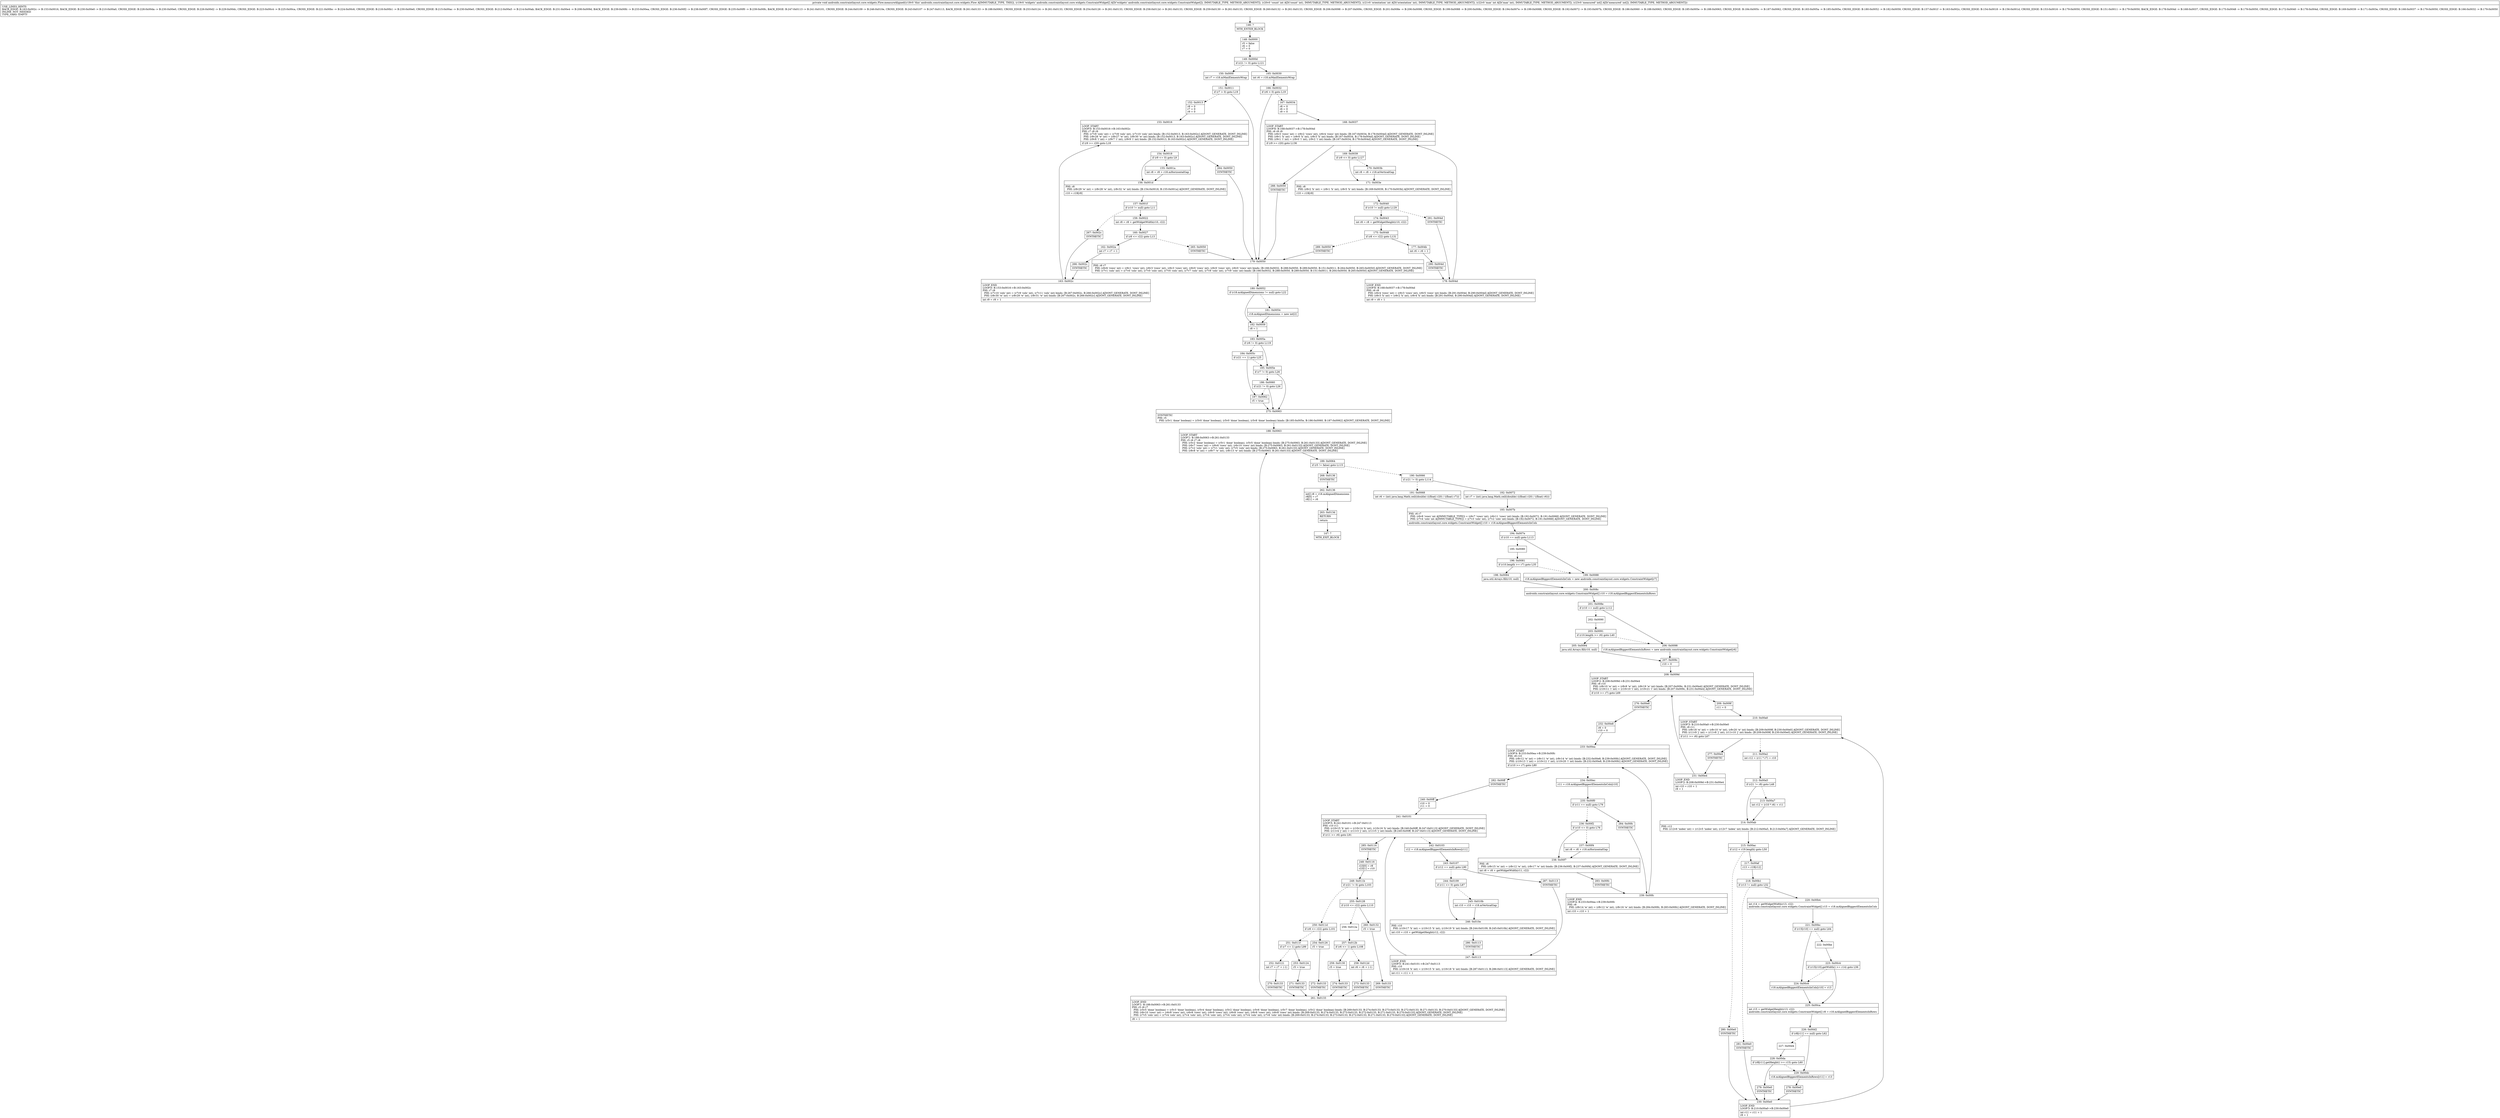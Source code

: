 digraph "CFG forandroidx.constraintlayout.core.widgets.Flow.measureAligned([Landroidx\/constraintlayout\/core\/widgets\/ConstraintWidget;III[I)V" {
Node_146 [shape=record,label="{146\:\ ?|MTH_ENTER_BLOCK\l}"];
Node_148 [shape=record,label="{148\:\ 0x0000|r5 = false\lr6 = 0\lr7 = 0\l}"];
Node_149 [shape=record,label="{149\:\ 0x000d|if (r21 != 0) goto L121\l}"];
Node_150 [shape=record,label="{150\:\ 0x000f|int r7 = r18.mMaxElementsWrap\l}"];
Node_151 [shape=record,label="{151\:\ 0x0011|if (r7 \> 0) goto L19\l}"];
Node_152 [shape=record,label="{152\:\ 0x0013|r8 = 0\lr7 = 0\lr9 = 0\l}"];
Node_153 [shape=record,label="{153\:\ 0x0016|LOOP_START\lLOOP:0: B:153:0x0016\-\>B:163:0x002c\lPHI: r7 r8 r9 \l  PHI: (r7v9 'cols' int) = (r7v8 'cols' int), (r7v10 'cols' int) binds: [B:152:0x0013, B:163:0x002c] A[DONT_GENERATE, DONT_INLINE]\l  PHI: (r8v28 'w' int) = (r8v27 'w' int), (r8v30 'w' int) binds: [B:152:0x0013, B:163:0x002c] A[DONT_GENERATE, DONT_INLINE]\l  PHI: (r9v8 'i' int) = (r9v7 'i' int), (r9v9 'i' int) binds: [B:152:0x0013, B:163:0x002c] A[DONT_GENERATE, DONT_INLINE]\l|if (r9 \>= r20) goto L18\l}"];
Node_154 [shape=record,label="{154\:\ 0x0018|if (r9 \<= 0) goto L9\l}"];
Node_155 [shape=record,label="{155\:\ 0x001a|int r8 = r8 + r18.mHorizontalGap\l}"];
Node_156 [shape=record,label="{156\:\ 0x001d|PHI: r8 \l  PHI: (r8v29 'w' int) = (r8v28 'w' int), (r8v32 'w' int) binds: [B:154:0x0018, B:155:0x001a] A[DONT_GENERATE, DONT_INLINE]\l|r10 = r19[r9]\l}"];
Node_157 [shape=record,label="{157\:\ 0x001f|if (r10 != null) goto L11\l}"];
Node_159 [shape=record,label="{159\:\ 0x0022|int r8 = r8 + getWidgetWidth(r10, r22)\l}"];
Node_160 [shape=record,label="{160\:\ 0x0027|if (r8 \<= r22) goto L13\l}"];
Node_162 [shape=record,label="{162\:\ 0x002a|int r7 = r7 + 1\l}"];
Node_266 [shape=record,label="{266\:\ 0x002c|SYNTHETIC\l}"];
Node_163 [shape=record,label="{163\:\ 0x002c|LOOP_END\lLOOP:0: B:153:0x0016\-\>B:163:0x002c\lPHI: r7 r8 \l  PHI: (r7v10 'cols' int) = (r7v9 'cols' int), (r7v11 'cols' int) binds: [B:267:0x002c, B:266:0x002c] A[DONT_GENERATE, DONT_INLINE]\l  PHI: (r8v30 'w' int) = (r8v29 'w' int), (r8v31 'w' int) binds: [B:267:0x002c, B:266:0x002c] A[DONT_GENERATE, DONT_INLINE]\l|int r9 = r9 + 1\l}"];
Node_265 [shape=record,label="{265\:\ 0x0050|SYNTHETIC\l}"];
Node_267 [shape=record,label="{267\:\ 0x002c|SYNTHETIC\l}"];
Node_264 [shape=record,label="{264\:\ 0x0050|SYNTHETIC\l}"];
Node_179 [shape=record,label="{179\:\ 0x0050|PHI: r6 r7 \l  PHI: (r6v6 'rows' int) = (r6v1 'rows' int), (r6v3 'rows' int), (r6v3 'rows' int), (r6v0 'rows' int), (r6v0 'rows' int), (r6v0 'rows' int) binds: [B:166:0x0032, B:288:0x0050, B:289:0x0050, B:151:0x0011, B:264:0x0050, B:265:0x0050] A[DONT_GENERATE, DONT_INLINE]\l  PHI: (r7v1 'cols' int) = (r7v0 'cols' int), (r7v0 'cols' int), (r7v0 'cols' int), (r7v7 'cols' int), (r7v9 'cols' int), (r7v9 'cols' int) binds: [B:166:0x0032, B:288:0x0050, B:289:0x0050, B:151:0x0011, B:264:0x0050, B:265:0x0050] A[DONT_GENERATE, DONT_INLINE]\l}"];
Node_180 [shape=record,label="{180\:\ 0x0052|if (r18.mAlignedDimensions != null) goto L22\l}"];
Node_181 [shape=record,label="{181\:\ 0x0054|r18.mAlignedDimensions = new int[2]\l}"];
Node_182 [shape=record,label="{182\:\ 0x0059|r8 = 1\l}"];
Node_183 [shape=record,label="{183\:\ 0x005a|if (r6 != 0) goto L119\l}"];
Node_184 [shape=record,label="{184\:\ 0x005c|if (r21 == 1) goto L25\l}"];
Node_187 [shape=record,label="{187\:\ 0x0062|r5 = true\l}"];
Node_275 [shape=record,label="{275\:\ 0x0063|SYNTHETIC\lPHI: r5 \l  PHI: (r5v1 'done' boolean) = (r5v0 'done' boolean), (r5v0 'done' boolean), (r5v8 'done' boolean) binds: [B:185:0x005e, B:186:0x0060, B:187:0x0062] A[DONT_GENERATE, DONT_INLINE]\l}"];
Node_188 [shape=record,label="{188\:\ 0x0063|LOOP_START\lLOOP:1: B:188:0x0063\-\>B:261:0x0133\lPHI: r5 r6 r7 r8 \l  PHI: (r5v2 'done' boolean) = (r5v1 'done' boolean), (r5v5 'done' boolean) binds: [B:275:0x0063, B:261:0x0133] A[DONT_GENERATE, DONT_INLINE]\l  PHI: (r6v7 'rows' int) = (r6v6 'rows' int), (r6v10 'rows' int) binds: [B:275:0x0063, B:261:0x0133] A[DONT_GENERATE, DONT_INLINE]\l  PHI: (r7v2 'cols' int) = (r7v1 'cols' int), (r7v5 'cols' int) binds: [B:275:0x0063, B:261:0x0133] A[DONT_GENERATE, DONT_INLINE]\l  PHI: (r8v8 'w' int) = (r8v7 'w' int), (r8v13 'w' int) binds: [B:275:0x0063, B:261:0x0133] A[DONT_GENERATE, DONT_INLINE]\l}"];
Node_189 [shape=record,label="{189\:\ 0x0064|if (r5 != false) goto L115\l}"];
Node_190 [shape=record,label="{190\:\ 0x0066|if (r21 != 0) goto L114\l}"];
Node_191 [shape=record,label="{191\:\ 0x0068|int r6 = (int) java.lang.Math.ceil((double) (((float) r20) \/ ((float) r7)))\l}"];
Node_193 [shape=record,label="{193\:\ 0x007b|PHI: r6 r7 \l  PHI: (r6v8 'rows' int A[IMMUTABLE_TYPE]) = (r6v7 'rows' int), (r6v11 'rows' int) binds: [B:192:0x0072, B:191:0x0068] A[DONT_GENERATE, DONT_INLINE]\l  PHI: (r7v4 'cols' int A[IMMUTABLE_TYPE]) = (r7v3 'cols' int), (r7v2 'cols' int) binds: [B:192:0x0072, B:191:0x0068] A[DONT_GENERATE, DONT_INLINE]\l|androidx.constraintlayout.core.widgets.ConstraintWidget[] r10 = r18.mAlignedBiggestElementsInCols\l}"];
Node_194 [shape=record,label="{194\:\ 0x007e|if (r10 == null) goto L113\l}"];
Node_195 [shape=record,label="{195\:\ 0x0080}"];
Node_196 [shape=record,label="{196\:\ 0x0081|if (r10.length \>= r7) goto L35\l}"];
Node_198 [shape=record,label="{198\:\ 0x0084|java.util.Arrays.fill(r10, null)\l}"];
Node_200 [shape=record,label="{200\:\ 0x008c|androidx.constraintlayout.core.widgets.ConstraintWidget[] r10 = r18.mAlignedBiggestElementsInRows\l}"];
Node_201 [shape=record,label="{201\:\ 0x008e|if (r10 == null) goto L112\l}"];
Node_202 [shape=record,label="{202\:\ 0x0090}"];
Node_203 [shape=record,label="{203\:\ 0x0091|if (r10.length \>= r6) goto L40\l}"];
Node_205 [shape=record,label="{205\:\ 0x0094|java.util.Arrays.fill(r10, null)\l}"];
Node_207 [shape=record,label="{207\:\ 0x009c|r10 = 0\l}"];
Node_208 [shape=record,label="{208\:\ 0x009d|LOOP_START\lLOOP:2: B:208:0x009d\-\>B:231:0x00e4\lPHI: r8 r10 \l  PHI: (r8v10 'w' int) = (r8v8 'w' int), (r8v19 'w' int) binds: [B:207:0x009c, B:231:0x00e4] A[DONT_GENERATE, DONT_INLINE]\l  PHI: (r10v11 'i' int) = (r10v10 'i' int), (r10v21 'i' int) binds: [B:207:0x009c, B:231:0x00e4] A[DONT_GENERATE, DONT_INLINE]\l|if (r10 \>= r7) goto L69\l}"];
Node_209 [shape=record,label="{209\:\ 0x009f|r11 = 0\l}"];
Node_210 [shape=record,label="{210\:\ 0x00a0|LOOP_START\lLOOP:3: B:210:0x00a0\-\>B:230:0x00e0\lPHI: r8 r11 \l  PHI: (r8v18 'w' int) = (r8v10 'w' int), (r8v20 'w' int) binds: [B:209:0x009f, B:230:0x00e0] A[DONT_GENERATE, DONT_INLINE]\l  PHI: (r11v9 'j' int) = (r11v8 'j' int), (r11v10 'j' int) binds: [B:209:0x009f, B:230:0x00e0] A[DONT_GENERATE, DONT_INLINE]\l|if (r11 \>= r6) goto L67\l}"];
Node_211 [shape=record,label="{211\:\ 0x00a2|int r12 = (r11 * r7) + r10\l}"];
Node_212 [shape=record,label="{212\:\ 0x00a5|if (r21 != r8) goto L48\l}"];
Node_213 [shape=record,label="{213\:\ 0x00a7|int r12 = (r10 * r6) + r11\l}"];
Node_214 [shape=record,label="{214\:\ 0x00ab|PHI: r12 \l  PHI: (r12v6 'index' int) = (r12v5 'index' int), (r12v7 'index' int) binds: [B:212:0x00a5, B:213:0x00a7] A[DONT_GENERATE, DONT_INLINE]\l}"];
Node_215 [shape=record,label="{215\:\ 0x00ac|if (r12 \< r19.length) goto L50\l}"];
Node_217 [shape=record,label="{217\:\ 0x00af|r13 = r19[r12]\l}"];
Node_218 [shape=record,label="{218\:\ 0x00b1|if (r13 != null) goto L52\l}"];
Node_220 [shape=record,label="{220\:\ 0x00b4|int r14 = getWidgetWidth(r13, r22)\landroidx.constraintlayout.core.widgets.ConstraintWidget[] r15 = r18.mAlignedBiggestElementsInCols\l}"];
Node_221 [shape=record,label="{221\:\ 0x00bc|if (r15[r10] == null) goto L64\l}"];
Node_222 [shape=record,label="{222\:\ 0x00be}"];
Node_223 [shape=record,label="{223\:\ 0x00c4|if (r15[r10].getWidth() \>= r14) goto L56\l}"];
Node_225 [shape=record,label="{225\:\ 0x00ca|int r15 = getWidgetHeight(r13, r22)\landroidx.constraintlayout.core.widgets.ConstraintWidget[] r8 = r18.mAlignedBiggestElementsInRows\l}"];
Node_226 [shape=record,label="{226\:\ 0x00d2|if (r8[r11] == null) goto L62\l}"];
Node_227 [shape=record,label="{227\:\ 0x00d4}"];
Node_228 [shape=record,label="{228\:\ 0x00da|if (r8[r11].getHeight() \>= r15) goto L60\l}"];
Node_279 [shape=record,label="{279\:\ 0x00e0|SYNTHETIC\l}"];
Node_230 [shape=record,label="{230\:\ 0x00e0|LOOP_END\lLOOP:3: B:210:0x00a0\-\>B:230:0x00e0\l|int r11 = r11 + 1\lr8 = 1\l}"];
Node_229 [shape=record,label="{229\:\ 0x00dc|r18.mAlignedBiggestElementsInRows[r11] = r13\l}"];
Node_278 [shape=record,label="{278\:\ 0x00e0|SYNTHETIC\l}"];
Node_224 [shape=record,label="{224\:\ 0x00c6|r18.mAlignedBiggestElementsInCols[r10] = r13\l}"];
Node_281 [shape=record,label="{281\:\ 0x00e0|SYNTHETIC\l}"];
Node_280 [shape=record,label="{280\:\ 0x00e0|SYNTHETIC\l}"];
Node_277 [shape=record,label="{277\:\ 0x00e4|SYNTHETIC\l}"];
Node_231 [shape=record,label="{231\:\ 0x00e4|LOOP_END\lLOOP:2: B:208:0x009d\-\>B:231:0x00e4\l|int r10 = r10 + 1\lr8 = 1\l}"];
Node_276 [shape=record,label="{276\:\ 0x00e8|SYNTHETIC\l}"];
Node_232 [shape=record,label="{232\:\ 0x00e8|r8 = 0\lr10 = 0\l}"];
Node_233 [shape=record,label="{233\:\ 0x00ea|LOOP_START\lLOOP:4: B:233:0x00ea\-\>B:239:0x00fc\lPHI: r8 r10 \l  PHI: (r8v12 'w' int) = (r8v11 'w' int), (r8v14 'w' int) binds: [B:232:0x00e8, B:239:0x00fc] A[DONT_GENERATE, DONT_INLINE]\l  PHI: (r10v13 'i' int) = (r10v12 'i' int), (r10v20 'i' int) binds: [B:232:0x00e8, B:239:0x00fc] A[DONT_GENERATE, DONT_INLINE]\l|if (r10 \>= r7) goto L80\l}"];
Node_234 [shape=record,label="{234\:\ 0x00ec|r11 = r18.mAlignedBiggestElementsInCols[r10]\l}"];
Node_235 [shape=record,label="{235\:\ 0x00f0|if (r11 == null) goto L79\l}"];
Node_236 [shape=record,label="{236\:\ 0x00f2|if (r10 \<= 0) goto L76\l}"];
Node_237 [shape=record,label="{237\:\ 0x00f4|int r8 = r8 + r18.mHorizontalGap\l}"];
Node_238 [shape=record,label="{238\:\ 0x00f7|PHI: r8 \l  PHI: (r8v15 'w' int) = (r8v12 'w' int), (r8v17 'w' int) binds: [B:236:0x00f2, B:237:0x00f4] A[DONT_GENERATE, DONT_INLINE]\l|int r8 = r8 + getWidgetWidth(r11, r22)\l}"];
Node_283 [shape=record,label="{283\:\ 0x00fc|SYNTHETIC\l}"];
Node_239 [shape=record,label="{239\:\ 0x00fc|LOOP_END\lLOOP:4: B:233:0x00ea\-\>B:239:0x00fc\lPHI: r8 \l  PHI: (r8v14 'w' int) = (r8v12 'w' int), (r8v16 'w' int) binds: [B:284:0x00fc, B:283:0x00fc] A[DONT_GENERATE, DONT_INLINE]\l|int r10 = r10 + 1\l}"];
Node_284 [shape=record,label="{284\:\ 0x00fc|SYNTHETIC\l}"];
Node_282 [shape=record,label="{282\:\ 0x00ff|SYNTHETIC\l}"];
Node_240 [shape=record,label="{240\:\ 0x00ff|r10 = 0\lr11 = 0\l}"];
Node_241 [shape=record,label="{241\:\ 0x0101|LOOP_START\lLOOP:5: B:241:0x0101\-\>B:247:0x0113\lPHI: r10 r11 \l  PHI: (r10v15 'h' int) = (r10v14 'h' int), (r10v16 'h' int) binds: [B:240:0x00ff, B:247:0x0113] A[DONT_GENERATE, DONT_INLINE]\l  PHI: (r11v4 'j' int) = (r11v3 'j' int), (r11v5 'j' int) binds: [B:240:0x00ff, B:247:0x0113] A[DONT_GENERATE, DONT_INLINE]\l|if (r11 \>= r6) goto L91\l}"];
Node_242 [shape=record,label="{242\:\ 0x0103|r12 = r18.mAlignedBiggestElementsInRows[r11]\l}"];
Node_243 [shape=record,label="{243\:\ 0x0107|if (r12 == null) goto L90\l}"];
Node_244 [shape=record,label="{244\:\ 0x0109|if (r11 \<= 0) goto L87\l}"];
Node_245 [shape=record,label="{245\:\ 0x010b|int r10 = r10 + r18.mVerticalGap\l}"];
Node_246 [shape=record,label="{246\:\ 0x010e|PHI: r10 \l  PHI: (r10v17 'h' int) = (r10v15 'h' int), (r10v19 'h' int) binds: [B:244:0x0109, B:245:0x010b] A[DONT_GENERATE, DONT_INLINE]\l|int r10 = r10 + getWidgetHeight(r12, r22)\l}"];
Node_286 [shape=record,label="{286\:\ 0x0113|SYNTHETIC\l}"];
Node_247 [shape=record,label="{247\:\ 0x0113|LOOP_END\lLOOP:5: B:241:0x0101\-\>B:247:0x0113\lPHI: r10 \l  PHI: (r10v16 'h' int) = (r10v15 'h' int), (r10v18 'h' int) binds: [B:287:0x0113, B:286:0x0113] A[DONT_GENERATE, DONT_INLINE]\l|int r11 = r11 + 1\l}"];
Node_287 [shape=record,label="{287\:\ 0x0113|SYNTHETIC\l}"];
Node_285 [shape=record,label="{285\:\ 0x0116|SYNTHETIC\l}"];
Node_248 [shape=record,label="{248\:\ 0x0116|r23[0] = r8\lr23[1] = r10\l}"];
Node_249 [shape=record,label="{249\:\ 0x011b|if (r21 != 0) goto L103\l}"];
Node_250 [shape=record,label="{250\:\ 0x011d|if (r8 \<= r22) goto L101\l}"];
Node_251 [shape=record,label="{251\:\ 0x011f|if (r7 \<= 1) goto L99\l}"];
Node_252 [shape=record,label="{252\:\ 0x0121|int r7 = r7 + (\-1)\l}"];
Node_270 [shape=record,label="{270\:\ 0x0133|SYNTHETIC\l}"];
Node_261 [shape=record,label="{261\:\ 0x0133|LOOP_END\lLOOP:1: B:188:0x0063\-\>B:261:0x0133\lPHI: r5 r6 r7 \l  PHI: (r5v5 'done' boolean) = (r5v3 'done' boolean), (r5v4 'done' boolean), (r5v2 'done' boolean), (r5v6 'done' boolean), (r5v7 'done' boolean), (r5v2 'done' boolean) binds: [B:269:0x0133, B:274:0x0133, B:273:0x0133, B:272:0x0133, B:271:0x0133, B:270:0x0133] A[DONT_GENERATE, DONT_INLINE]\l  PHI: (r6v10 'rows' int) = (r6v8 'rows' int), (r6v8 'rows' int), (r6v9 'rows' int), (r6v8 'rows' int), (r6v8 'rows' int), (r6v8 'rows' int) binds: [B:269:0x0133, B:274:0x0133, B:273:0x0133, B:272:0x0133, B:271:0x0133, B:270:0x0133] A[DONT_GENERATE, DONT_INLINE]\l  PHI: (r7v5 'cols' int) = (r7v4 'cols' int), (r7v4 'cols' int), (r7v4 'cols' int), (r7v4 'cols' int), (r7v4 'cols' int), (r7v6 'cols' int) binds: [B:269:0x0133, B:274:0x0133, B:273:0x0133, B:272:0x0133, B:271:0x0133, B:270:0x0133] A[DONT_GENERATE, DONT_INLINE]\l|r8 = 1\l}"];
Node_253 [shape=record,label="{253\:\ 0x0124|r5 = true\l}"];
Node_271 [shape=record,label="{271\:\ 0x0133|SYNTHETIC\l}"];
Node_254 [shape=record,label="{254\:\ 0x0126|r5 = true\l}"];
Node_272 [shape=record,label="{272\:\ 0x0133|SYNTHETIC\l}"];
Node_255 [shape=record,label="{255\:\ 0x0128|if (r10 \<= r22) goto L110\l}"];
Node_256 [shape=record,label="{256\:\ 0x012a}"];
Node_257 [shape=record,label="{257\:\ 0x012b|if (r6 \<= 1) goto L108\l}"];
Node_258 [shape=record,label="{258\:\ 0x012d|int r6 = r6 + (\-1)\l}"];
Node_273 [shape=record,label="{273\:\ 0x0133|SYNTHETIC\l}"];
Node_259 [shape=record,label="{259\:\ 0x0130|r5 = true\l}"];
Node_274 [shape=record,label="{274\:\ 0x0133|SYNTHETIC\l}"];
Node_260 [shape=record,label="{260\:\ 0x0132|r5 = true\l}"];
Node_269 [shape=record,label="{269\:\ 0x0133|SYNTHETIC\l}"];
Node_206 [shape=record,label="{206\:\ 0x0098|r18.mAlignedBiggestElementsInRows = new androidx.constraintlayout.core.widgets.ConstraintWidget[r6]\l}"];
Node_199 [shape=record,label="{199\:\ 0x0088|r18.mAlignedBiggestElementsInCols = new androidx.constraintlayout.core.widgets.ConstraintWidget[r7]\l}"];
Node_192 [shape=record,label="{192\:\ 0x0072|int r7 = (int) java.lang.Math.ceil((double) (((float) r20) \/ ((float) r6)))\l}"];
Node_268 [shape=record,label="{268\:\ 0x0136|SYNTHETIC\l}"];
Node_262 [shape=record,label="{262\:\ 0x0136|int[] r8 = r18.mAlignedDimensions\lr8[0] = r7\lr8[1] = r6\l}"];
Node_263 [shape=record,label="{263\:\ 0x013d|RETURN\l|return\l}"];
Node_147 [shape=record,label="{147\:\ ?|MTH_EXIT_BLOCK\l}"];
Node_185 [shape=record,label="{185\:\ 0x005e|if (r7 != 0) goto L26\l}"];
Node_186 [shape=record,label="{186\:\ 0x0060|if (r21 != 0) goto L26\l}"];
Node_165 [shape=record,label="{165\:\ 0x0030|int r6 = r18.mMaxElementsWrap\l}"];
Node_166 [shape=record,label="{166\:\ 0x0032|if (r6 \> 0) goto L19\l}"];
Node_167 [shape=record,label="{167\:\ 0x0034|r8 = 0\lr6 = 0\lr9 = 0\l}"];
Node_168 [shape=record,label="{168\:\ 0x0037|LOOP_START\lLOOP:6: B:168:0x0037\-\>B:178:0x004d\lPHI: r6 r8 r9 \l  PHI: (r6v3 'rows' int) = (r6v2 'rows' int), (r6v4 'rows' int) binds: [B:167:0x0034, B:178:0x004d] A[DONT_GENERATE, DONT_INLINE]\l  PHI: (r8v1 'h' int) = (r8v0 'h' int), (r8v3 'h' int) binds: [B:167:0x0034, B:178:0x004d] A[DONT_GENERATE, DONT_INLINE]\l  PHI: (r9v1 'i' int) = (r9v0 'i' int), (r9v2 'i' int) binds: [B:167:0x0034, B:178:0x004d] A[DONT_GENERATE, DONT_INLINE]\l|if (r9 \>= r20) goto L136\l}"];
Node_169 [shape=record,label="{169\:\ 0x0039|if (r9 \<= 0) goto L127\l}"];
Node_170 [shape=record,label="{170\:\ 0x003b|int r8 = r8 + r18.mVerticalGap\l}"];
Node_171 [shape=record,label="{171\:\ 0x003e|PHI: r8 \l  PHI: (r8v2 'h' int) = (r8v1 'h' int), (r8v5 'h' int) binds: [B:169:0x0039, B:170:0x003b] A[DONT_GENERATE, DONT_INLINE]\l|r10 = r19[r9]\l}"];
Node_172 [shape=record,label="{172\:\ 0x0040|if (r10 != null) goto L129\l}"];
Node_174 [shape=record,label="{174\:\ 0x0043|int r8 = r8 + getWidgetHeight(r10, r22)\l}"];
Node_175 [shape=record,label="{175\:\ 0x0048|if (r8 \<= r22) goto L131\l}"];
Node_177 [shape=record,label="{177\:\ 0x004b|int r6 = r6 + 1\l}"];
Node_290 [shape=record,label="{290\:\ 0x004d|SYNTHETIC\l}"];
Node_178 [shape=record,label="{178\:\ 0x004d|LOOP_END\lLOOP:6: B:168:0x0037\-\>B:178:0x004d\lPHI: r6 r8 \l  PHI: (r6v4 'rows' int) = (r6v3 'rows' int), (r6v5 'rows' int) binds: [B:291:0x004d, B:290:0x004d] A[DONT_GENERATE, DONT_INLINE]\l  PHI: (r8v3 'h' int) = (r8v2 'h' int), (r8v4 'h' int) binds: [B:291:0x004d, B:290:0x004d] A[DONT_GENERATE, DONT_INLINE]\l|int r9 = r9 + 1\l}"];
Node_289 [shape=record,label="{289\:\ 0x0050|SYNTHETIC\l}"];
Node_291 [shape=record,label="{291\:\ 0x004d|SYNTHETIC\l}"];
Node_288 [shape=record,label="{288\:\ 0x0050|SYNTHETIC\l}"];
MethodNode[shape=record,label="{private void androidx.constraintlayout.core.widgets.Flow.measureAligned((r18v0 'this' androidx.constraintlayout.core.widgets.Flow A[IMMUTABLE_TYPE, THIS]), (r19v0 'widgets' androidx.constraintlayout.core.widgets.ConstraintWidget[] A[D('widgets' androidx.constraintlayout.core.widgets.ConstraintWidget[]), IMMUTABLE_TYPE, METHOD_ARGUMENT]), (r20v0 'count' int A[D('count' int), IMMUTABLE_TYPE, METHOD_ARGUMENT]), (r21v0 'orientation' int A[D('orientation' int), IMMUTABLE_TYPE, METHOD_ARGUMENT]), (r22v0 'max' int A[D('max' int), IMMUTABLE_TYPE, METHOD_ARGUMENT]), (r23v0 'measured' int[] A[D('measured' int[]), IMMUTABLE_TYPE, METHOD_ARGUMENT]))  | USE_LINES_HINTS\lBACK_EDGE: B:163:0x002c \-\> B:153:0x0016, BACK_EDGE: B:230:0x00e0 \-\> B:210:0x00a0, CROSS_EDGE: B:228:0x00da \-\> B:230:0x00e0, CROSS_EDGE: B:226:0x00d2 \-\> B:229:0x00dc, CROSS_EDGE: B:223:0x00c4 \-\> B:225:0x00ca, CROSS_EDGE: B:221:0x00bc \-\> B:224:0x00c6, CROSS_EDGE: B:218:0x00b1 \-\> B:230:0x00e0, CROSS_EDGE: B:215:0x00ac \-\> B:230:0x00e0, CROSS_EDGE: B:212:0x00a5 \-\> B:214:0x00ab, BACK_EDGE: B:231:0x00e4 \-\> B:208:0x009d, BACK_EDGE: B:239:0x00fc \-\> B:233:0x00ea, CROSS_EDGE: B:236:0x00f2 \-\> B:238:0x00f7, CROSS_EDGE: B:235:0x00f0 \-\> B:239:0x00fc, BACK_EDGE: B:247:0x0113 \-\> B:241:0x0101, CROSS_EDGE: B:244:0x0109 \-\> B:246:0x010e, CROSS_EDGE: B:243:0x0107 \-\> B:247:0x0113, BACK_EDGE: B:261:0x0133 \-\> B:188:0x0063, CROSS_EDGE: B:253:0x0124 \-\> B:261:0x0133, CROSS_EDGE: B:254:0x0126 \-\> B:261:0x0133, CROSS_EDGE: B:258:0x012d \-\> B:261:0x0133, CROSS_EDGE: B:259:0x0130 \-\> B:261:0x0133, CROSS_EDGE: B:260:0x0132 \-\> B:261:0x0133, CROSS_EDGE: B:206:0x0098 \-\> B:207:0x009c, CROSS_EDGE: B:201:0x008e \-\> B:206:0x0098, CROSS_EDGE: B:199:0x0088 \-\> B:200:0x008c, CROSS_EDGE: B:194:0x007e \-\> B:199:0x0088, CROSS_EDGE: B:192:0x0072 \-\> B:193:0x007b, CROSS_EDGE: B:186:0x0060 \-\> B:188:0x0063, CROSS_EDGE: B:185:0x005e \-\> B:188:0x0063, CROSS_EDGE: B:184:0x005c \-\> B:187:0x0062, CROSS_EDGE: B:183:0x005a \-\> B:185:0x005e, CROSS_EDGE: B:180:0x0052 \-\> B:182:0x0059, CROSS_EDGE: B:157:0x001f \-\> B:163:0x002c, CROSS_EDGE: B:154:0x0018 \-\> B:156:0x001d, CROSS_EDGE: B:153:0x0016 \-\> B:179:0x0050, CROSS_EDGE: B:151:0x0011 \-\> B:179:0x0050, BACK_EDGE: B:178:0x004d \-\> B:168:0x0037, CROSS_EDGE: B:175:0x0048 \-\> B:179:0x0050, CROSS_EDGE: B:172:0x0040 \-\> B:178:0x004d, CROSS_EDGE: B:169:0x0039 \-\> B:171:0x003e, CROSS_EDGE: B:168:0x0037 \-\> B:179:0x0050, CROSS_EDGE: B:166:0x0032 \-\> B:179:0x0050\lINLINE_NOT_NEEDED\lTYPE_VARS: EMPTY\l}"];
MethodNode -> Node_146;Node_146 -> Node_148;
Node_148 -> Node_149;
Node_149 -> Node_150[style=dashed];
Node_149 -> Node_165;
Node_150 -> Node_151;
Node_151 -> Node_152[style=dashed];
Node_151 -> Node_179;
Node_152 -> Node_153;
Node_153 -> Node_154[style=dashed];
Node_153 -> Node_264;
Node_154 -> Node_155[style=dashed];
Node_154 -> Node_156;
Node_155 -> Node_156;
Node_156 -> Node_157;
Node_157 -> Node_159;
Node_157 -> Node_267[style=dashed];
Node_159 -> Node_160;
Node_160 -> Node_162;
Node_160 -> Node_265[style=dashed];
Node_162 -> Node_266;
Node_266 -> Node_163;
Node_163 -> Node_153;
Node_265 -> Node_179;
Node_267 -> Node_163;
Node_264 -> Node_179;
Node_179 -> Node_180;
Node_180 -> Node_181[style=dashed];
Node_180 -> Node_182;
Node_181 -> Node_182;
Node_182 -> Node_183;
Node_183 -> Node_184[style=dashed];
Node_183 -> Node_185;
Node_184 -> Node_185[style=dashed];
Node_184 -> Node_187;
Node_187 -> Node_275;
Node_275 -> Node_188;
Node_188 -> Node_189;
Node_189 -> Node_190[style=dashed];
Node_189 -> Node_268;
Node_190 -> Node_191[style=dashed];
Node_190 -> Node_192;
Node_191 -> Node_193;
Node_193 -> Node_194;
Node_194 -> Node_195[style=dashed];
Node_194 -> Node_199;
Node_195 -> Node_196;
Node_196 -> Node_198;
Node_196 -> Node_199[style=dashed];
Node_198 -> Node_200;
Node_200 -> Node_201;
Node_201 -> Node_202[style=dashed];
Node_201 -> Node_206;
Node_202 -> Node_203;
Node_203 -> Node_205;
Node_203 -> Node_206[style=dashed];
Node_205 -> Node_207;
Node_207 -> Node_208;
Node_208 -> Node_209[style=dashed];
Node_208 -> Node_276;
Node_209 -> Node_210;
Node_210 -> Node_211[style=dashed];
Node_210 -> Node_277;
Node_211 -> Node_212;
Node_212 -> Node_213[style=dashed];
Node_212 -> Node_214;
Node_213 -> Node_214;
Node_214 -> Node_215;
Node_215 -> Node_217;
Node_215 -> Node_280[style=dashed];
Node_217 -> Node_218;
Node_218 -> Node_220;
Node_218 -> Node_281[style=dashed];
Node_220 -> Node_221;
Node_221 -> Node_222[style=dashed];
Node_221 -> Node_224;
Node_222 -> Node_223;
Node_223 -> Node_224[style=dashed];
Node_223 -> Node_225;
Node_225 -> Node_226;
Node_226 -> Node_227[style=dashed];
Node_226 -> Node_229;
Node_227 -> Node_228;
Node_228 -> Node_229[style=dashed];
Node_228 -> Node_279;
Node_279 -> Node_230;
Node_230 -> Node_210;
Node_229 -> Node_278;
Node_278 -> Node_230;
Node_224 -> Node_225;
Node_281 -> Node_230;
Node_280 -> Node_230;
Node_277 -> Node_231;
Node_231 -> Node_208;
Node_276 -> Node_232;
Node_232 -> Node_233;
Node_233 -> Node_234[style=dashed];
Node_233 -> Node_282;
Node_234 -> Node_235;
Node_235 -> Node_236[style=dashed];
Node_235 -> Node_284;
Node_236 -> Node_237[style=dashed];
Node_236 -> Node_238;
Node_237 -> Node_238;
Node_238 -> Node_283;
Node_283 -> Node_239;
Node_239 -> Node_233;
Node_284 -> Node_239;
Node_282 -> Node_240;
Node_240 -> Node_241;
Node_241 -> Node_242[style=dashed];
Node_241 -> Node_285;
Node_242 -> Node_243;
Node_243 -> Node_244[style=dashed];
Node_243 -> Node_287;
Node_244 -> Node_245[style=dashed];
Node_244 -> Node_246;
Node_245 -> Node_246;
Node_246 -> Node_286;
Node_286 -> Node_247;
Node_247 -> Node_241;
Node_287 -> Node_247;
Node_285 -> Node_248;
Node_248 -> Node_249;
Node_249 -> Node_250[style=dashed];
Node_249 -> Node_255;
Node_250 -> Node_251[style=dashed];
Node_250 -> Node_254;
Node_251 -> Node_252[style=dashed];
Node_251 -> Node_253;
Node_252 -> Node_270;
Node_270 -> Node_261;
Node_261 -> Node_188;
Node_253 -> Node_271;
Node_271 -> Node_261;
Node_254 -> Node_272;
Node_272 -> Node_261;
Node_255 -> Node_256[style=dashed];
Node_255 -> Node_260;
Node_256 -> Node_257;
Node_257 -> Node_258[style=dashed];
Node_257 -> Node_259;
Node_258 -> Node_273;
Node_273 -> Node_261;
Node_259 -> Node_274;
Node_274 -> Node_261;
Node_260 -> Node_269;
Node_269 -> Node_261;
Node_206 -> Node_207;
Node_199 -> Node_200;
Node_192 -> Node_193;
Node_268 -> Node_262;
Node_262 -> Node_263;
Node_263 -> Node_147;
Node_185 -> Node_186[style=dashed];
Node_185 -> Node_275;
Node_186 -> Node_187[style=dashed];
Node_186 -> Node_275;
Node_165 -> Node_166;
Node_166 -> Node_167[style=dashed];
Node_166 -> Node_179;
Node_167 -> Node_168;
Node_168 -> Node_169[style=dashed];
Node_168 -> Node_288;
Node_169 -> Node_170[style=dashed];
Node_169 -> Node_171;
Node_170 -> Node_171;
Node_171 -> Node_172;
Node_172 -> Node_174;
Node_172 -> Node_291[style=dashed];
Node_174 -> Node_175;
Node_175 -> Node_177;
Node_175 -> Node_289[style=dashed];
Node_177 -> Node_290;
Node_290 -> Node_178;
Node_178 -> Node_168;
Node_289 -> Node_179;
Node_291 -> Node_178;
Node_288 -> Node_179;
}

